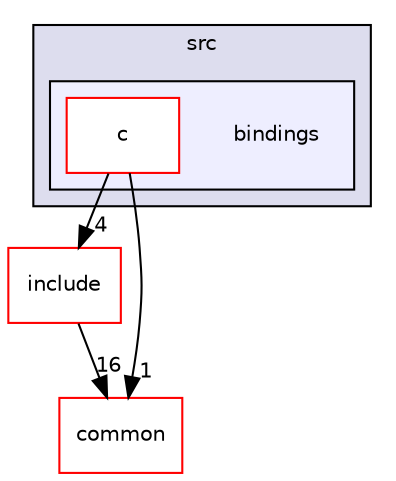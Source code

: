 digraph "src/bindings" {
  compound=true
  node [ fontsize="10", fontname="Helvetica"];
  edge [ labelfontsize="10", labelfontname="Helvetica"];
  subgraph clusterdir_fc4e82db077d097d2f0d3a69cff9e6aa {
    graph [ bgcolor="#ddddee", pencolor="black", label="src" fontname="Helvetica", fontsize="10", URL="dir_fc4e82db077d097d2f0d3a69cff9e6aa.html"]
  subgraph clusterdir_9f228a3661567d607538a774f7be911e {
    graph [ bgcolor="#eeeeff", pencolor="black", label="" URL="dir_9f228a3661567d607538a774f7be911e.html"];
    dir_9f228a3661567d607538a774f7be911e [shape=plaintext label="bindings"];
  dir_ff1f8ac2fd1de7ffecea0606df1f2c76 [shape=box label="c" fillcolor="white" style="filled" color="red" URL="dir_ff1f8ac2fd1de7ffecea0606df1f2c76.html"];
  }
  }
  dir_64935be2e6acbe67e7af58c3c88223ed [shape=box label="include" fillcolor="white" style="filled" color="red" URL="dir_64935be2e6acbe67e7af58c3c88223ed.html"];
  dir_bdd9a5d540de89e9fe90efdfc6973a4f [shape=box label="common" fillcolor="white" style="filled" color="red" URL="dir_bdd9a5d540de89e9fe90efdfc6973a4f.html"];
  dir_64935be2e6acbe67e7af58c3c88223ed->dir_bdd9a5d540de89e9fe90efdfc6973a4f [headlabel="16", labeldistance=1.5 headhref="dir_000029_000000.html"];
  dir_ff1f8ac2fd1de7ffecea0606df1f2c76->dir_64935be2e6acbe67e7af58c3c88223ed [headlabel="4", labeldistance=1.5 headhref="dir_000053_000029.html"];
  dir_ff1f8ac2fd1de7ffecea0606df1f2c76->dir_bdd9a5d540de89e9fe90efdfc6973a4f [headlabel="1", labeldistance=1.5 headhref="dir_000053_000000.html"];
}
